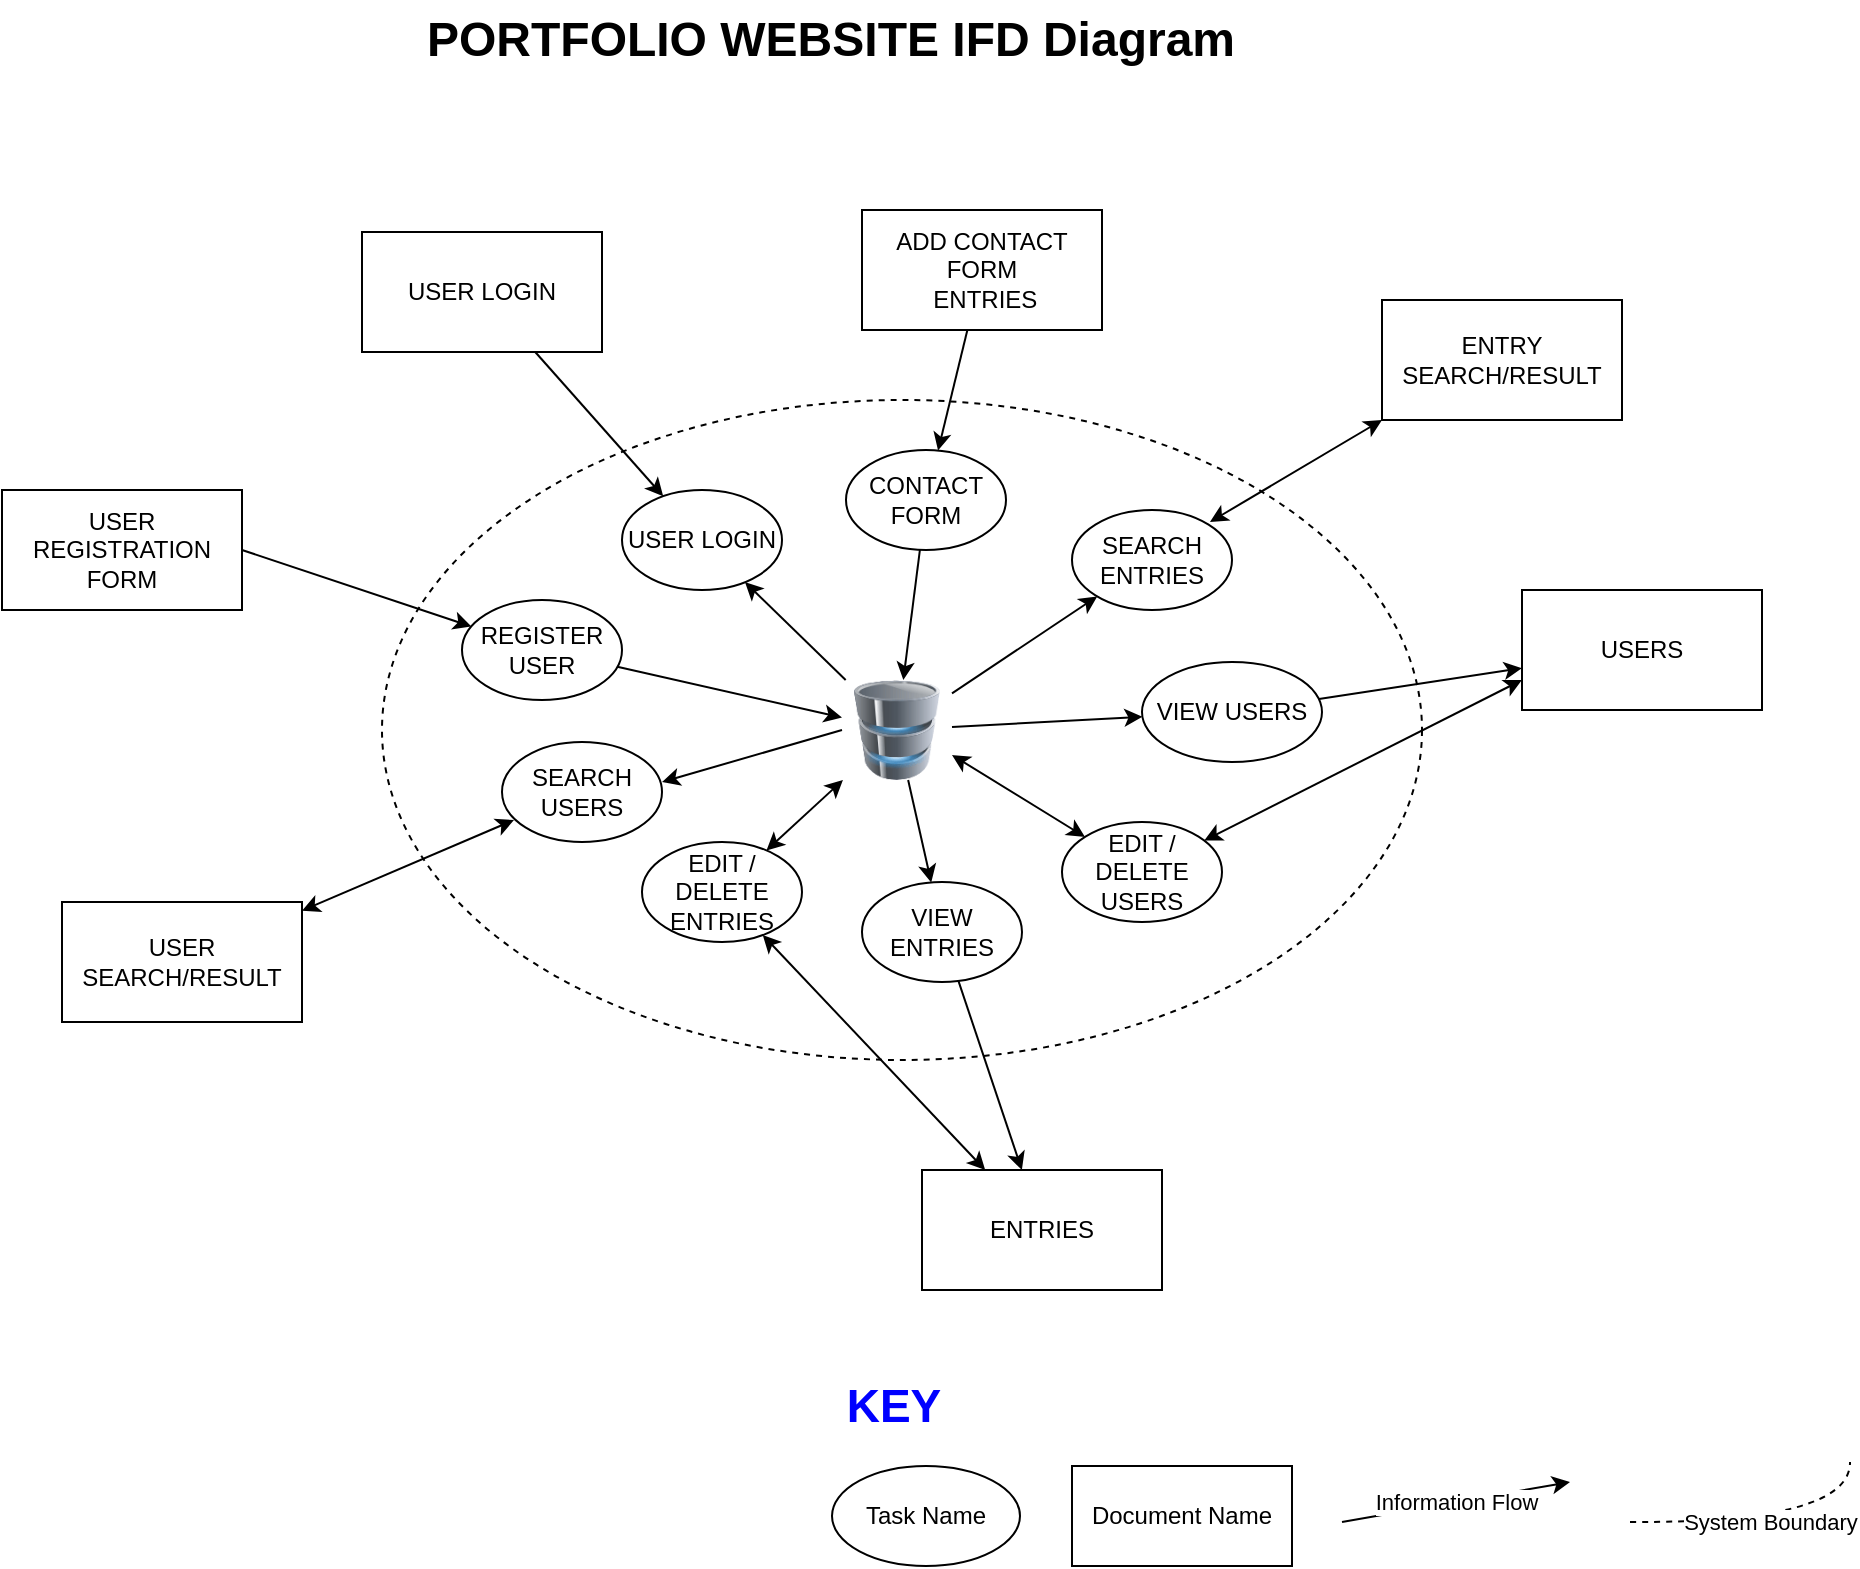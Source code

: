 <mxfile version="14.5.1" type="github"><diagram id="f69riF0zE2jX6KAI8v3U" name="Page-1"><mxGraphModel dx="2272" dy="782" grid="1" gridSize="10" guides="1" tooltips="1" connect="1" arrows="1" fold="1" page="1" pageScale="1" pageWidth="850" pageHeight="1100" math="0" shadow="0"><root><mxCell id="0"/><mxCell id="1" parent="0"/><mxCell id="H5RYmZ8kcxVcwlqUMl1A-1" value="" style="ellipse;whiteSpace=wrap;html=1;dashed=1;" parent="1" vertex="1"><mxGeometry x="-250" y="239" width="520" height="330" as="geometry"/></mxCell><mxCell id="H5RYmZ8kcxVcwlqUMl1A-2" value="" style="image;html=1;image=img/lib/clip_art/computers/Database_128x128.png;dashed=1;" parent="1" vertex="1"><mxGeometry x="-20" y="379" width="55" height="50" as="geometry"/></mxCell><mxCell id="H5RYmZ8kcxVcwlqUMl1A-27" value="" style="edgeStyle=none;rounded=0;orthogonalLoop=1;jettySize=auto;html=1;startArrow=classic;startFill=1;endArrow=classic;endFill=1;entryX=0.075;entryY=0.78;entryDx=0;entryDy=0;entryPerimeter=0;" parent="1" source="H5RYmZ8kcxVcwlqUMl1A-3" target="g5TiDb2rSoXXwQeDszKe-1" edge="1"><mxGeometry relative="1" as="geometry"/></mxCell><mxCell id="H5RYmZ8kcxVcwlqUMl1A-3" value="USER SEARCH/RESULT" style="rounded=0;whiteSpace=wrap;html=1;" parent="1" vertex="1"><mxGeometry x="-410" y="490" width="120" height="60" as="geometry"/></mxCell><mxCell id="H5RYmZ8kcxVcwlqUMl1A-4" value="USERS" style="rounded=0;whiteSpace=wrap;html=1;" parent="1" vertex="1"><mxGeometry x="320" y="334" width="120" height="60" as="geometry"/></mxCell><mxCell id="H5RYmZ8kcxVcwlqUMl1A-31" value="" style="edgeStyle=none;rounded=0;orthogonalLoop=1;jettySize=auto;html=1;startArrow=classic;startFill=1;endArrow=classic;endFill=1;exitX=0;exitY=0.75;exitDx=0;exitDy=0;" parent="1" source="H5RYmZ8kcxVcwlqUMl1A-4" target="H5RYmZ8kcxVcwlqUMl1A-17" edge="1"><mxGeometry relative="1" as="geometry"/></mxCell><mxCell id="H5RYmZ8kcxVcwlqUMl1A-33" value="" style="edgeStyle=none;rounded=0;orthogonalLoop=1;jettySize=auto;html=1;startArrow=classic;startFill=1;endArrow=none;endFill=0;" parent="1" source="H5RYmZ8kcxVcwlqUMl1A-6" target="H5RYmZ8kcxVcwlqUMl1A-16" edge="1"><mxGeometry relative="1" as="geometry"/></mxCell><mxCell id="H5RYmZ8kcxVcwlqUMl1A-6" value="ENTRIES" style="rounded=0;whiteSpace=wrap;html=1;" parent="1" vertex="1"><mxGeometry x="20" y="624" width="120" height="60" as="geometry"/></mxCell><mxCell id="H5RYmZ8kcxVcwlqUMl1A-39" value="" style="edgeStyle=none;rounded=0;orthogonalLoop=1;jettySize=auto;html=1;startArrow=classic;startFill=1;endArrow=classic;endFill=1;" parent="1" source="H5RYmZ8kcxVcwlqUMl1A-6" target="H5RYmZ8kcxVcwlqUMl1A-15" edge="1"><mxGeometry relative="1" as="geometry"/></mxCell><mxCell id="H5RYmZ8kcxVcwlqUMl1A-25" value="" style="edgeStyle=none;rounded=0;orthogonalLoop=1;jettySize=auto;html=1;" parent="1" source="H5RYmZ8kcxVcwlqUMl1A-8" target="H5RYmZ8kcxVcwlqUMl1A-13" edge="1"><mxGeometry relative="1" as="geometry"/></mxCell><mxCell id="H5RYmZ8kcxVcwlqUMl1A-8" value="ADD CONTACT FORM&lt;br&gt;&amp;nbsp;ENTRIES" style="rounded=0;whiteSpace=wrap;html=1;" parent="1" vertex="1"><mxGeometry x="-10" y="144" width="120" height="60" as="geometry"/></mxCell><mxCell id="H5RYmZ8kcxVcwlqUMl1A-22" value="" style="rounded=0;orthogonalLoop=1;jettySize=auto;html=1;" parent="1" source="H5RYmZ8kcxVcwlqUMl1A-9" target="H5RYmZ8kcxVcwlqUMl1A-12" edge="1"><mxGeometry relative="1" as="geometry"/></mxCell><mxCell id="H5RYmZ8kcxVcwlqUMl1A-9" value="USER LOGIN" style="rounded=0;whiteSpace=wrap;html=1;" parent="1" vertex="1"><mxGeometry x="-260" y="155" width="120" height="60" as="geometry"/></mxCell><mxCell id="H5RYmZ8kcxVcwlqUMl1A-10" value="USER REGISTRATION FORM" style="rounded=0;whiteSpace=wrap;html=1;" parent="1" vertex="1"><mxGeometry x="-440" y="284" width="120" height="60" as="geometry"/></mxCell><mxCell id="H5RYmZ8kcxVcwlqUMl1A-24" value="" style="rounded=0;orthogonalLoop=1;jettySize=auto;html=1;endArrow=none;endFill=0;startArrow=classic;startFill=1;" parent="1" source="H5RYmZ8kcxVcwlqUMl1A-12" target="H5RYmZ8kcxVcwlqUMl1A-2" edge="1"><mxGeometry relative="1" as="geometry"/></mxCell><mxCell id="H5RYmZ8kcxVcwlqUMl1A-12" value="USER LOGIN" style="ellipse;whiteSpace=wrap;html=1;" parent="1" vertex="1"><mxGeometry x="-130" y="284" width="80" height="50" as="geometry"/></mxCell><mxCell id="H5RYmZ8kcxVcwlqUMl1A-26" value="" style="edgeStyle=none;rounded=0;orthogonalLoop=1;jettySize=auto;html=1;" parent="1" source="H5RYmZ8kcxVcwlqUMl1A-13" target="H5RYmZ8kcxVcwlqUMl1A-2" edge="1"><mxGeometry relative="1" as="geometry"/></mxCell><mxCell id="H5RYmZ8kcxVcwlqUMl1A-13" value="CONTACT FORM" style="ellipse;whiteSpace=wrap;html=1;" parent="1" vertex="1"><mxGeometry x="-18" y="264" width="80" height="50" as="geometry"/></mxCell><mxCell id="H5RYmZ8kcxVcwlqUMl1A-40" value="" style="edgeStyle=none;rounded=0;orthogonalLoop=1;jettySize=auto;html=1;startArrow=classic;startFill=1;endArrow=classic;endFill=1;" parent="1" source="H5RYmZ8kcxVcwlqUMl1A-15" target="H5RYmZ8kcxVcwlqUMl1A-2" edge="1"><mxGeometry relative="1" as="geometry"/></mxCell><mxCell id="H5RYmZ8kcxVcwlqUMl1A-15" value="EDIT / DELETE ENTRIES" style="ellipse;whiteSpace=wrap;html=1;" parent="1" vertex="1"><mxGeometry x="-120" y="460" width="80" height="50" as="geometry"/></mxCell><mxCell id="H5RYmZ8kcxVcwlqUMl1A-34" value="" style="edgeStyle=none;rounded=0;orthogonalLoop=1;jettySize=auto;html=1;startArrow=classic;startFill=1;endArrow=none;endFill=0;" parent="1" source="H5RYmZ8kcxVcwlqUMl1A-16" target="H5RYmZ8kcxVcwlqUMl1A-2" edge="1"><mxGeometry relative="1" as="geometry"/></mxCell><mxCell id="H5RYmZ8kcxVcwlqUMl1A-16" value="VIEW ENTRIES" style="ellipse;whiteSpace=wrap;html=1;" parent="1" vertex="1"><mxGeometry x="-10" y="480" width="80" height="50" as="geometry"/></mxCell><mxCell id="H5RYmZ8kcxVcwlqUMl1A-32" value="" style="edgeStyle=none;rounded=0;orthogonalLoop=1;jettySize=auto;html=1;startArrow=classic;startFill=1;endArrow=classic;endFill=1;entryX=1;entryY=0.75;entryDx=0;entryDy=0;" parent="1" source="H5RYmZ8kcxVcwlqUMl1A-17" target="H5RYmZ8kcxVcwlqUMl1A-2" edge="1"><mxGeometry relative="1" as="geometry"/></mxCell><mxCell id="H5RYmZ8kcxVcwlqUMl1A-17" value="EDIT / DELETE USERS" style="ellipse;whiteSpace=wrap;html=1;" parent="1" vertex="1"><mxGeometry x="90" y="450" width="80" height="50" as="geometry"/></mxCell><mxCell id="H5RYmZ8kcxVcwlqUMl1A-29" value="" style="edgeStyle=none;rounded=0;orthogonalLoop=1;jettySize=auto;html=1;startArrow=classic;startFill=1;endArrow=none;endFill=0;" parent="1" source="H5RYmZ8kcxVcwlqUMl1A-18" target="H5RYmZ8kcxVcwlqUMl1A-2" edge="1"><mxGeometry relative="1" as="geometry"/></mxCell><mxCell id="H5RYmZ8kcxVcwlqUMl1A-30" value="" style="edgeStyle=none;rounded=0;orthogonalLoop=1;jettySize=auto;html=1;startArrow=none;startFill=0;endArrow=classic;endFill=1;" parent="1" source="H5RYmZ8kcxVcwlqUMl1A-18" target="H5RYmZ8kcxVcwlqUMl1A-4" edge="1"><mxGeometry relative="1" as="geometry"/></mxCell><mxCell id="H5RYmZ8kcxVcwlqUMl1A-18" value="VIEW USERS" style="ellipse;whiteSpace=wrap;html=1;" parent="1" vertex="1"><mxGeometry x="130" y="370" width="90" height="50" as="geometry"/></mxCell><mxCell id="H5RYmZ8kcxVcwlqUMl1A-28" value="" style="edgeStyle=none;rounded=0;orthogonalLoop=1;jettySize=auto;html=1;startArrow=classic;startFill=1;endArrow=none;endFill=0;" parent="1" source="H5RYmZ8kcxVcwlqUMl1A-19" target="H5RYmZ8kcxVcwlqUMl1A-2" edge="1"><mxGeometry relative="1" as="geometry"/></mxCell><mxCell id="H5RYmZ8kcxVcwlqUMl1A-19" value="SEARCH ENTRIES" style="ellipse;whiteSpace=wrap;html=1;" parent="1" vertex="1"><mxGeometry x="95" y="294" width="80" height="50" as="geometry"/></mxCell><mxCell id="H5RYmZ8kcxVcwlqUMl1A-38" value="" style="edgeStyle=none;rounded=0;orthogonalLoop=1;jettySize=auto;html=1;startArrow=none;startFill=0;endArrow=classic;endFill=1;" parent="1" source="H5RYmZ8kcxVcwlqUMl1A-35" target="H5RYmZ8kcxVcwlqUMl1A-2" edge="1"><mxGeometry relative="1" as="geometry"/></mxCell><mxCell id="H5RYmZ8kcxVcwlqUMl1A-35" value="REGISTER USER" style="ellipse;whiteSpace=wrap;html=1;" parent="1" vertex="1"><mxGeometry x="-210" y="339" width="80" height="50" as="geometry"/></mxCell><mxCell id="H5RYmZ8kcxVcwlqUMl1A-43" value="Task Name" style="ellipse;whiteSpace=wrap;html=1;" parent="1" vertex="1"><mxGeometry x="-25" y="772" width="94" height="50" as="geometry"/></mxCell><mxCell id="H5RYmZ8kcxVcwlqUMl1A-44" value="Document Name" style="rounded=0;whiteSpace=wrap;html=1;" parent="1" vertex="1"><mxGeometry x="95" y="772" width="110" height="50" as="geometry"/></mxCell><mxCell id="H5RYmZ8kcxVcwlqUMl1A-45" value="&lt;b&gt;&lt;font style=&quot;font-size: 23px&quot; color=&quot;#0000ff&quot;&gt;KEY&lt;/font&gt;&lt;/b&gt;" style="text;html=1;strokeColor=none;fillColor=none;align=center;verticalAlign=middle;whiteSpace=wrap;rounded=0;" parent="1" vertex="1"><mxGeometry x="-31" y="722" width="74" height="40" as="geometry"/></mxCell><mxCell id="H5RYmZ8kcxVcwlqUMl1A-46" value="Information Flow" style="endArrow=classic;html=1;" parent="1" edge="1"><mxGeometry width="50" height="50" relative="1" as="geometry"><mxPoint x="230" y="800" as="sourcePoint"/><mxPoint x="344" y="780" as="targetPoint"/></mxGeometry></mxCell><mxCell id="H5RYmZ8kcxVcwlqUMl1A-48" value="System Boundary" style="endArrow=none;dashed=1;html=1;edgeStyle=orthogonalEdgeStyle;elbow=vertical;curved=1;" parent="1" edge="1"><mxGeometry width="50" height="50" relative="1" as="geometry"><mxPoint x="374" y="800" as="sourcePoint"/><mxPoint x="484" y="770" as="targetPoint"/></mxGeometry></mxCell><mxCell id="H5RYmZ8kcxVcwlqUMl1A-50" value="PORTFOLIO WEBSITE IFD Diagram" style="text;strokeColor=none;fillColor=none;html=1;fontSize=24;fontStyle=1;verticalAlign=middle;align=center;" parent="1" vertex="1"><mxGeometry x="-76" y="39" width="100" height="40" as="geometry"/></mxCell><mxCell id="-q47oKd1JQudNe9BDdFH-1" value="" style="endArrow=classic;html=1;" parent="1" target="H5RYmZ8kcxVcwlqUMl1A-35" edge="1"><mxGeometry width="50" height="50" relative="1" as="geometry"><mxPoint x="-320" y="314" as="sourcePoint"/><mxPoint x="-270" y="264" as="targetPoint"/></mxGeometry></mxCell><mxCell id="-q47oKd1JQudNe9BDdFH-2" style="edgeStyle=none;rounded=0;orthogonalLoop=1;jettySize=auto;html=1;exitX=0.5;exitY=0;exitDx=0;exitDy=0;startArrow=classic;startFill=1;endArrow=none;endFill=0;" parent="1" source="H5RYmZ8kcxVcwlqUMl1A-17" target="H5RYmZ8kcxVcwlqUMl1A-17" edge="1"><mxGeometry relative="1" as="geometry"/></mxCell><mxCell id="g5TiDb2rSoXXwQeDszKe-1" value="SEARCH USERS" style="ellipse;whiteSpace=wrap;html=1;" parent="1" vertex="1"><mxGeometry x="-190" y="410" width="80" height="50" as="geometry"/></mxCell><mxCell id="g5TiDb2rSoXXwQeDszKe-2" value="" style="edgeStyle=none;rounded=0;orthogonalLoop=1;jettySize=auto;html=1;startArrow=classic;startFill=1;endArrow=none;endFill=0;entryX=0;entryY=0.5;entryDx=0;entryDy=0;" parent="1" target="H5RYmZ8kcxVcwlqUMl1A-2" edge="1"><mxGeometry relative="1" as="geometry"><mxPoint x="-110" y="430" as="sourcePoint"/><mxPoint x="2.27" y="447.753" as="targetPoint"/></mxGeometry></mxCell><mxCell id="g5TiDb2rSoXXwQeDszKe-3" value="ENTRY SEARCH/RESULT" style="rounded=0;whiteSpace=wrap;html=1;" parent="1" vertex="1"><mxGeometry x="250" y="189" width="120" height="60" as="geometry"/></mxCell><mxCell id="-NbH2facQD2tOK-JB0Vn-1" value="" style="edgeStyle=none;rounded=0;orthogonalLoop=1;jettySize=auto;html=1;startArrow=classic;startFill=1;endArrow=classic;endFill=1;entryX=0.075;entryY=0.78;entryDx=0;entryDy=0;entryPerimeter=0;" edge="1" parent="1"><mxGeometry relative="1" as="geometry"><mxPoint x="164" y="300" as="sourcePoint"/><mxPoint x="250" y="249" as="targetPoint"/></mxGeometry></mxCell></root></mxGraphModel></diagram></mxfile>